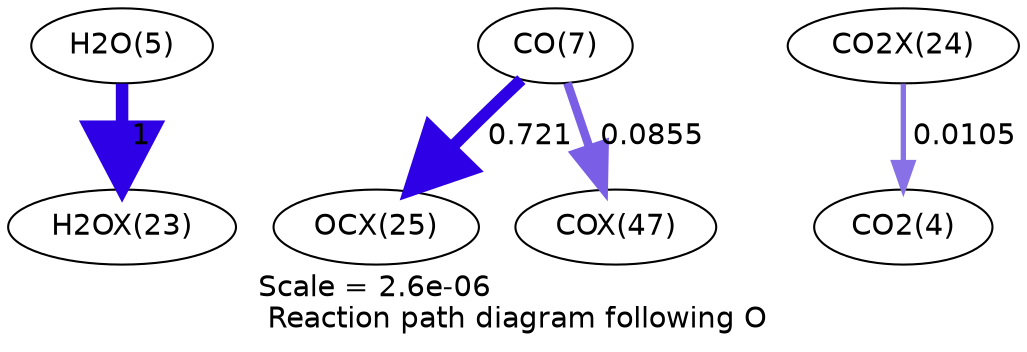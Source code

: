 digraph reaction_paths {
center=1;
s7 -> s94[fontname="Helvetica", penwidth=6, arrowsize=3, color="0.7, 1.5, 0.9"
, label=" 1"];
s9 -> s96[fontname="Helvetica", penwidth=5.75, arrowsize=2.88, color="0.7, 1.22, 0.9"
, label=" 0.721"];
s9 -> s102[fontname="Helvetica", penwidth=4.14, arrowsize=2.07, color="0.7, 0.586, 0.9"
, label=" 0.0855"];
s95 -> s6[fontname="Helvetica", penwidth=2.56, arrowsize=1.28, color="0.7, 0.51, 0.9"
, label=" 0.0105"];
s6 [ fontname="Helvetica", label="CO2(4)"];
s7 [ fontname="Helvetica", label="H2O(5)"];
s9 [ fontname="Helvetica", label="CO(7)"];
s94 [ fontname="Helvetica", label="H2OX(23)"];
s95 [ fontname="Helvetica", label="CO2X(24)"];
s96 [ fontname="Helvetica", label="OCX(25)"];
s102 [ fontname="Helvetica", label="COX(47)"];
 label = "Scale = 2.6e-06\l Reaction path diagram following O";
 fontname = "Helvetica";
}
